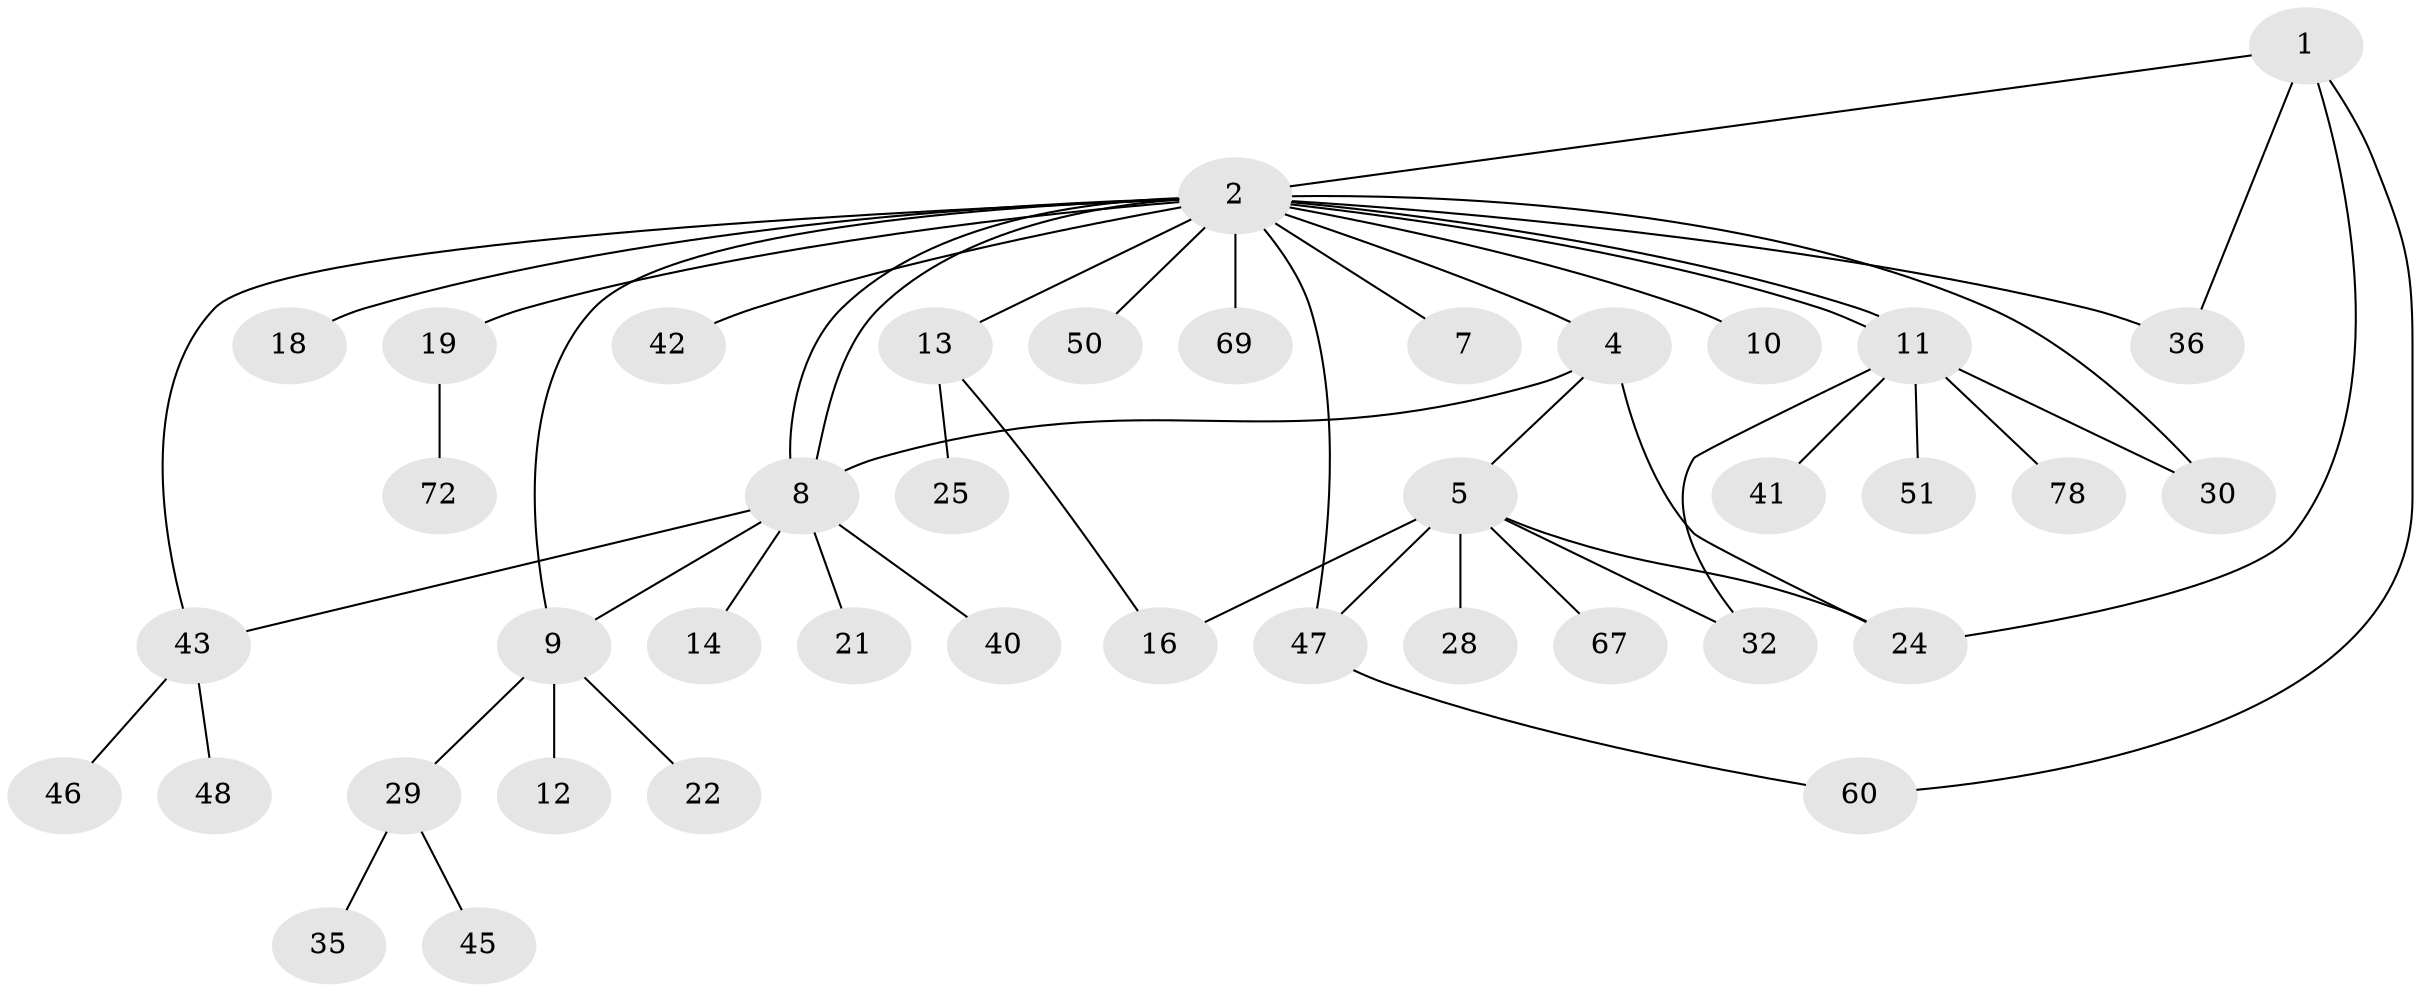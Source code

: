 // original degree distribution, {4: 0.075, 21: 0.0125, 6: 0.025, 10: 0.0125, 3: 0.125, 1: 0.55, 11: 0.0125, 7: 0.025, 2: 0.1625}
// Generated by graph-tools (version 1.1) at 2025/14/03/09/25 04:14:29]
// undirected, 40 vertices, 52 edges
graph export_dot {
graph [start="1"]
  node [color=gray90,style=filled];
  1 [super="+20"];
  2 [super="+3+26+23+31+15+39"];
  4 [super="+58+17"];
  5 [super="+6+49+59+53+62+75"];
  7;
  8 [super="+38+33+52+63"];
  9 [super="+34+74+71"];
  10;
  11;
  12;
  13;
  14;
  16 [super="+37"];
  18;
  19 [super="+44"];
  21;
  22;
  24 [super="+27+79"];
  25 [super="+55"];
  28;
  29;
  30 [super="+64"];
  32;
  35 [super="+66"];
  36 [super="+73+70"];
  40;
  41;
  42;
  43;
  45;
  46;
  47;
  48;
  50;
  51;
  60;
  67;
  69;
  72;
  78;
  1 -- 2;
  1 -- 60;
  1 -- 24;
  1 -- 36;
  2 -- 7;
  2 -- 8 [weight=2];
  2 -- 8;
  2 -- 10;
  2 -- 11;
  2 -- 11;
  2 -- 13;
  2 -- 18;
  2 -- 30 [weight=2];
  2 -- 36;
  2 -- 47;
  2 -- 50;
  2 -- 69;
  2 -- 19;
  2 -- 4;
  2 -- 9;
  2 -- 43;
  2 -- 42;
  4 -- 5;
  4 -- 8;
  4 -- 24;
  5 -- 24;
  5 -- 28;
  5 -- 32;
  5 -- 67;
  5 -- 47;
  5 -- 16;
  8 -- 9;
  8 -- 14;
  8 -- 21;
  8 -- 40;
  8 -- 43;
  9 -- 12;
  9 -- 22;
  9 -- 29;
  11 -- 30;
  11 -- 32;
  11 -- 41;
  11 -- 51;
  11 -- 78;
  13 -- 16;
  13 -- 25;
  19 -- 72;
  29 -- 35;
  29 -- 45;
  43 -- 46;
  43 -- 48;
  47 -- 60;
}
